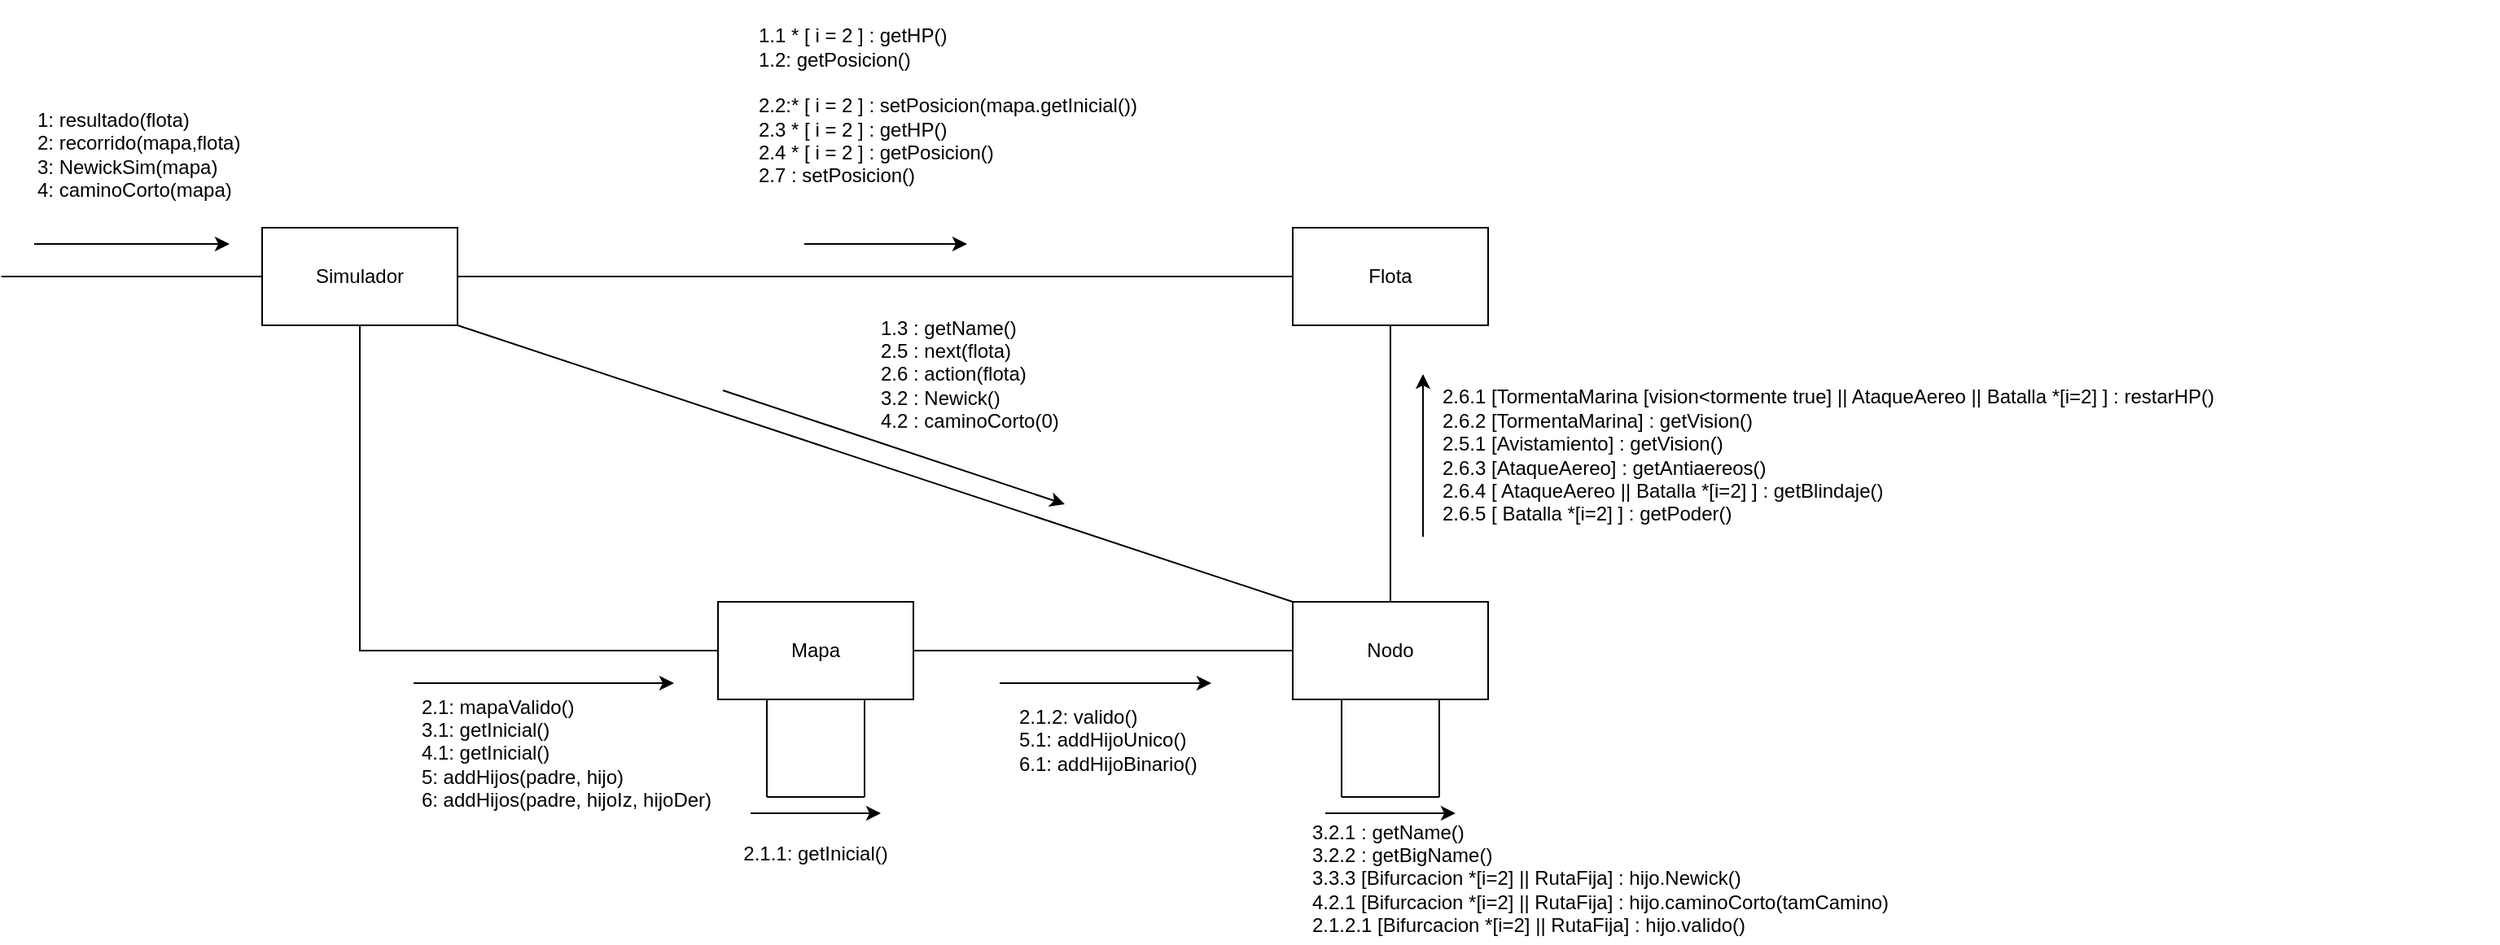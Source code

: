<mxfile version="22.1.11" type="github">
  <diagram name="Página-1" id="WICck9pgIeBtj4AcxYeL">
    <mxGraphModel dx="2069" dy="617" grid="1" gridSize="10" guides="1" tooltips="1" connect="1" arrows="1" fold="1" page="1" pageScale="1" pageWidth="827" pageHeight="1169" math="0" shadow="0">
      <root>
        <mxCell id="0" />
        <mxCell id="1" parent="0" />
        <mxCell id="PBhGnh1ifOubgosgx4_8-1" value="Simulador" style="rounded=0;whiteSpace=wrap;html=1;" parent="1" vertex="1">
          <mxGeometry x="-43" y="170" width="120" height="60" as="geometry" />
        </mxCell>
        <mxCell id="PBhGnh1ifOubgosgx4_8-2" value="Flota" style="rounded=0;whiteSpace=wrap;html=1;" parent="1" vertex="1">
          <mxGeometry x="590" y="170" width="120" height="60" as="geometry" />
        </mxCell>
        <mxCell id="PBhGnh1ifOubgosgx4_8-4" value="Nodo" style="rounded=0;whiteSpace=wrap;html=1;" parent="1" vertex="1">
          <mxGeometry x="590" y="400" width="120" height="60" as="geometry" />
        </mxCell>
        <mxCell id="PBhGnh1ifOubgosgx4_8-5" value="Mapa" style="rounded=0;whiteSpace=wrap;html=1;" parent="1" vertex="1">
          <mxGeometry x="237" y="400" width="120" height="60" as="geometry" />
        </mxCell>
        <mxCell id="PBhGnh1ifOubgosgx4_8-17" value="" style="endArrow=none;html=1;rounded=0;exitX=1;exitY=0.5;exitDx=0;exitDy=0;entryX=0;entryY=0.5;entryDx=0;entryDy=0;" parent="1" source="PBhGnh1ifOubgosgx4_8-1" target="PBhGnh1ifOubgosgx4_8-2" edge="1">
          <mxGeometry width="50" height="50" relative="1" as="geometry">
            <mxPoint x="237" y="460" as="sourcePoint" />
            <mxPoint x="287" y="410" as="targetPoint" />
          </mxGeometry>
        </mxCell>
        <mxCell id="PBhGnh1ifOubgosgx4_8-21" value="" style="endArrow=classic;html=1;rounded=0;" parent="1" edge="1">
          <mxGeometry width="50" height="50" relative="1" as="geometry">
            <mxPoint x="50" y="450" as="sourcePoint" />
            <mxPoint x="210" y="450" as="targetPoint" />
          </mxGeometry>
        </mxCell>
        <mxCell id="PBhGnh1ifOubgosgx4_8-22" value="" style="endArrow=classic;html=1;rounded=0;" parent="1" edge="1">
          <mxGeometry width="50" height="50" relative="1" as="geometry">
            <mxPoint x="-183" y="180" as="sourcePoint" />
            <mxPoint x="-63" y="180" as="targetPoint" />
          </mxGeometry>
        </mxCell>
        <mxCell id="PBhGnh1ifOubgosgx4_8-23" value="1: resultado(flota)&lt;br&gt;2: recorrido(mapa,flota)&lt;br&gt;3: NewickSim(mapa)&lt;br&gt;&lt;div style=&quot;&quot;&gt;&lt;span style=&quot;background-color: initial;&quot;&gt;4: caminoCorto(mapa)&lt;/span&gt;&lt;/div&gt;" style="text;html=1;strokeColor=none;fillColor=none;align=left;verticalAlign=middle;whiteSpace=wrap;rounded=0;" parent="1" vertex="1">
          <mxGeometry x="-183" y="90" width="140" height="70" as="geometry" />
        </mxCell>
        <mxCell id="PBhGnh1ifOubgosgx4_8-14" value="1.1 * [ i = 2 ] : getHP()&lt;br&gt;1.2: getPosicion()&lt;br&gt;&lt;br&gt;2.2:* [ i = 2 ] : setPosicion(mapa.getInicial())&lt;br&gt;2.3 * [ i = 2 ] : getHP()&lt;br&gt;2.4 * [ i = 2 ] :&amp;nbsp;getPosicion()&lt;br&gt;2.7 : setPosicion()&amp;nbsp;" style="text;html=1;strokeColor=none;fillColor=none;align=left;verticalAlign=middle;whiteSpace=wrap;rounded=0;" parent="1" vertex="1">
          <mxGeometry x="260" y="30" width="320" height="130" as="geometry" />
        </mxCell>
        <mxCell id="PBhGnh1ifOubgosgx4_8-25" value="" style="endArrow=classic;html=1;rounded=0;" parent="1" edge="1">
          <mxGeometry width="50" height="50" relative="1" as="geometry">
            <mxPoint x="290" y="180" as="sourcePoint" />
            <mxPoint x="390" y="180" as="targetPoint" />
          </mxGeometry>
        </mxCell>
        <mxCell id="PBhGnh1ifOubgosgx4_8-26" value="&lt;div style=&quot;text-align: left;&quot;&gt;&lt;span style=&quot;background-color: initial;&quot;&gt;2.1: mapaValido()&lt;/span&gt;&lt;/div&gt;&lt;div style=&quot;text-align: left;&quot;&gt;&lt;span style=&quot;background-color: initial;&quot;&gt;3.1: getInicial()&lt;/span&gt;&lt;/div&gt;&lt;div style=&quot;text-align: left;&quot;&gt;&lt;span style=&quot;background-color: initial;&quot;&gt;4.1: getInicial()&lt;/span&gt;&lt;/div&gt;&lt;div style=&quot;text-align: left;&quot;&gt;&lt;span style=&quot;background-color: initial;&quot;&gt;5: addHijos(padre, hijo)&lt;/span&gt;&lt;/div&gt;&lt;div style=&quot;text-align: left;&quot;&gt;&lt;span style=&quot;background-color: initial;&quot;&gt;6: addHijos(padre, hijoIz, hijoDer)&lt;/span&gt;&lt;/div&gt;" style="text;html=1;strokeColor=none;fillColor=none;align=center;verticalAlign=middle;whiteSpace=wrap;rounded=0;" parent="1" vertex="1">
          <mxGeometry x="34" y="455" width="220" height="75" as="geometry" />
        </mxCell>
        <mxCell id="PBhGnh1ifOubgosgx4_8-29" value="" style="endArrow=none;html=1;rounded=0;entryX=0.5;entryY=1;entryDx=0;entryDy=0;exitX=0;exitY=0.5;exitDx=0;exitDy=0;" parent="1" source="PBhGnh1ifOubgosgx4_8-5" target="PBhGnh1ifOubgosgx4_8-1" edge="1">
          <mxGeometry width="50" height="50" relative="1" as="geometry">
            <mxPoint x="70" y="450" as="sourcePoint" />
            <mxPoint x="120" y="400" as="targetPoint" />
            <Array as="points">
              <mxPoint x="17" y="430" />
            </Array>
          </mxGeometry>
        </mxCell>
        <mxCell id="PBhGnh1ifOubgosgx4_8-31" value="" style="endArrow=none;html=1;rounded=0;exitX=1;exitY=0.5;exitDx=0;exitDy=0;" parent="1" source="PBhGnh1ifOubgosgx4_8-5" target="PBhGnh1ifOubgosgx4_8-4" edge="1">
          <mxGeometry width="50" height="50" relative="1" as="geometry">
            <mxPoint x="410" y="450" as="sourcePoint" />
            <mxPoint x="460" y="400" as="targetPoint" />
          </mxGeometry>
        </mxCell>
        <mxCell id="PBhGnh1ifOubgosgx4_8-32" value="2.1.2: valido()&lt;br&gt;5.1: addHijoUnico()&lt;br&gt;6.1: addHijoBinario()" style="text;html=1;strokeColor=none;fillColor=none;align=left;verticalAlign=middle;whiteSpace=wrap;rounded=0;" parent="1" vertex="1">
          <mxGeometry x="420" y="460" width="130" height="50" as="geometry" />
        </mxCell>
        <mxCell id="PBhGnh1ifOubgosgx4_8-34" value="" style="endArrow=none;html=1;rounded=0;exitX=0.25;exitY=1;exitDx=0;exitDy=0;" parent="1" source="PBhGnh1ifOubgosgx4_8-5" edge="1">
          <mxGeometry width="50" height="50" relative="1" as="geometry">
            <mxPoint x="250" y="450" as="sourcePoint" />
            <mxPoint x="267" y="520" as="targetPoint" />
          </mxGeometry>
        </mxCell>
        <mxCell id="PBhGnh1ifOubgosgx4_8-35" value="" style="endArrow=none;html=1;rounded=0;" parent="1" edge="1">
          <mxGeometry width="50" height="50" relative="1" as="geometry">
            <mxPoint x="267" y="520" as="sourcePoint" />
            <mxPoint x="327" y="520" as="targetPoint" />
          </mxGeometry>
        </mxCell>
        <mxCell id="PBhGnh1ifOubgosgx4_8-36" value="" style="endArrow=none;html=1;rounded=0;entryX=0.75;entryY=1;entryDx=0;entryDy=0;" parent="1" target="PBhGnh1ifOubgosgx4_8-5" edge="1">
          <mxGeometry width="50" height="50" relative="1" as="geometry">
            <mxPoint x="327" y="520" as="sourcePoint" />
            <mxPoint x="300" y="400" as="targetPoint" />
          </mxGeometry>
        </mxCell>
        <mxCell id="PBhGnh1ifOubgosgx4_8-37" value="2.1.1: getInicial()" style="text;html=1;strokeColor=none;fillColor=none;align=center;verticalAlign=middle;whiteSpace=wrap;rounded=0;" parent="1" vertex="1">
          <mxGeometry x="232" y="540" width="130" height="30" as="geometry" />
        </mxCell>
        <mxCell id="PBhGnh1ifOubgosgx4_8-39" value="" style="endArrow=classic;html=1;rounded=0;" parent="1" edge="1">
          <mxGeometry width="50" height="50" relative="1" as="geometry">
            <mxPoint x="257" y="530" as="sourcePoint" />
            <mxPoint x="337" y="530" as="targetPoint" />
          </mxGeometry>
        </mxCell>
        <mxCell id="PBhGnh1ifOubgosgx4_8-43" value="" style="endArrow=classic;html=1;rounded=0;" parent="1" edge="1">
          <mxGeometry width="50" height="50" relative="1" as="geometry">
            <mxPoint x="410" y="450" as="sourcePoint" />
            <mxPoint x="540" y="450" as="targetPoint" />
          </mxGeometry>
        </mxCell>
        <mxCell id="PBhGnh1ifOubgosgx4_8-45" value="" style="endArrow=classic;html=1;rounded=0;" parent="1" edge="1">
          <mxGeometry width="50" height="50" relative="1" as="geometry">
            <mxPoint x="670" y="360" as="sourcePoint" />
            <mxPoint x="670" y="260" as="targetPoint" />
          </mxGeometry>
        </mxCell>
        <mxCell id="PBhGnh1ifOubgosgx4_8-46" value="" style="endArrow=none;html=1;rounded=0;entryX=0.5;entryY=1;entryDx=0;entryDy=0;exitX=0.5;exitY=0;exitDx=0;exitDy=0;" parent="1" source="PBhGnh1ifOubgosgx4_8-4" target="PBhGnh1ifOubgosgx4_8-2" edge="1">
          <mxGeometry width="50" height="50" relative="1" as="geometry">
            <mxPoint x="310" y="370" as="sourcePoint" />
            <mxPoint x="360" y="320" as="targetPoint" />
          </mxGeometry>
        </mxCell>
        <mxCell id="PBhGnh1ifOubgosgx4_8-47" value="" style="endArrow=none;html=1;rounded=0;entryX=0.25;entryY=1;entryDx=0;entryDy=0;" parent="1" target="PBhGnh1ifOubgosgx4_8-4" edge="1">
          <mxGeometry width="50" height="50" relative="1" as="geometry">
            <mxPoint x="620" y="520" as="sourcePoint" />
            <mxPoint x="667" y="510" as="targetPoint" />
          </mxGeometry>
        </mxCell>
        <mxCell id="PBhGnh1ifOubgosgx4_8-48" value="" style="endArrow=none;html=1;rounded=0;" parent="1" edge="1">
          <mxGeometry width="50" height="50" relative="1" as="geometry">
            <mxPoint x="620" y="520" as="sourcePoint" />
            <mxPoint x="680" y="520" as="targetPoint" />
          </mxGeometry>
        </mxCell>
        <mxCell id="PBhGnh1ifOubgosgx4_8-49" value="" style="endArrow=none;html=1;rounded=0;entryX=0.75;entryY=1;entryDx=0;entryDy=0;" parent="1" target="PBhGnh1ifOubgosgx4_8-4" edge="1">
          <mxGeometry width="50" height="50" relative="1" as="geometry">
            <mxPoint x="680" y="520" as="sourcePoint" />
            <mxPoint x="370" y="300" as="targetPoint" />
          </mxGeometry>
        </mxCell>
        <mxCell id="PBhGnh1ifOubgosgx4_8-50" value="" style="endArrow=classic;html=1;rounded=0;" parent="1" edge="1">
          <mxGeometry width="50" height="50" relative="1" as="geometry">
            <mxPoint x="610" y="530" as="sourcePoint" />
            <mxPoint x="690" y="530" as="targetPoint" />
          </mxGeometry>
        </mxCell>
        <mxCell id="qtkPWYaVm_F9rMl8UNy9-1" value="2.6.1 [TormentaMarina [vision&amp;lt;tormente true] || AtaqueAereo || Batalla *[i=2] ] : restarHP()&lt;br&gt;2.6.2 [TormentaMarina] : getVision()&lt;br&gt;2.5.1 [Avistamiento] : getVision()&lt;br&gt;2.6.3 [AtaqueAereo] : getAntiaereos()&lt;br&gt;2.6.4 [ AtaqueAereo || Batalla *[i=2] ] : getBlindaje()&lt;br&gt;2.6.5 [ Batalla *[i=2] ] : getPoder()" style="text;html=1;strokeColor=none;fillColor=none;align=left;verticalAlign=middle;whiteSpace=wrap;rounded=0;" parent="1" vertex="1">
          <mxGeometry x="680" y="260" width="650" height="100" as="geometry" />
        </mxCell>
        <mxCell id="qtkPWYaVm_F9rMl8UNy9-3" value="" style="endArrow=none;html=1;rounded=0;entryX=0;entryY=0;entryDx=0;entryDy=0;exitX=1;exitY=1;exitDx=0;exitDy=0;" parent="1" source="PBhGnh1ifOubgosgx4_8-1" target="PBhGnh1ifOubgosgx4_8-4" edge="1">
          <mxGeometry width="50" height="50" relative="1" as="geometry">
            <mxPoint x="430" y="350" as="sourcePoint" />
            <mxPoint x="480" y="300" as="targetPoint" />
          </mxGeometry>
        </mxCell>
        <mxCell id="qtkPWYaVm_F9rMl8UNy9-4" value="" style="endArrow=classic;html=1;rounded=0;" parent="1" edge="1">
          <mxGeometry width="50" height="50" relative="1" as="geometry">
            <mxPoint x="240" y="270" as="sourcePoint" />
            <mxPoint x="450" y="340" as="targetPoint" />
          </mxGeometry>
        </mxCell>
        <mxCell id="qtkPWYaVm_F9rMl8UNy9-5" value="1.3 : getName()&lt;br&gt;2.5 : next(flota)&lt;br&gt;2.6 : action(flota)&lt;br&gt;3.2 : Newick()&lt;br&gt;4.2 : caminoCorto(0)" style="text;html=1;strokeColor=none;fillColor=none;align=left;verticalAlign=middle;whiteSpace=wrap;rounded=0;" parent="1" vertex="1">
          <mxGeometry x="335" y="230" width="135" height="60" as="geometry" />
        </mxCell>
        <mxCell id="_7e9RXA1wCkBmxa7xCcD-1" value="" style="endArrow=none;html=1;rounded=0;entryX=0;entryY=0.5;entryDx=0;entryDy=0;" edge="1" parent="1" target="PBhGnh1ifOubgosgx4_8-1">
          <mxGeometry width="50" height="50" relative="1" as="geometry">
            <mxPoint x="-203.2" y="200" as="sourcePoint" />
            <mxPoint x="420" y="300" as="targetPoint" />
          </mxGeometry>
        </mxCell>
        <mxCell id="_7e9RXA1wCkBmxa7xCcD-2" value="3.2.1 : getName()&lt;br&gt;3.2.2 : getBigName()&lt;br&gt;3.3.3 [Bifurcacion *[i=2] || RutaFija] : hijo.Newick()&lt;br&gt;4.2.1 [Bifurcacion *[i=2] || RutaFija] : hijo.caminoCorto(tamCamino)&lt;br&gt;2.1.2.1 [Bifurcacion *[i=2] || RutaFija] : hijo.valido()&amp;nbsp;" style="text;html=1;strokeColor=none;fillColor=none;align=left;verticalAlign=middle;whiteSpace=wrap;rounded=0;" vertex="1" parent="1">
          <mxGeometry x="600" y="530" width="410" height="80" as="geometry" />
        </mxCell>
      </root>
    </mxGraphModel>
  </diagram>
</mxfile>
